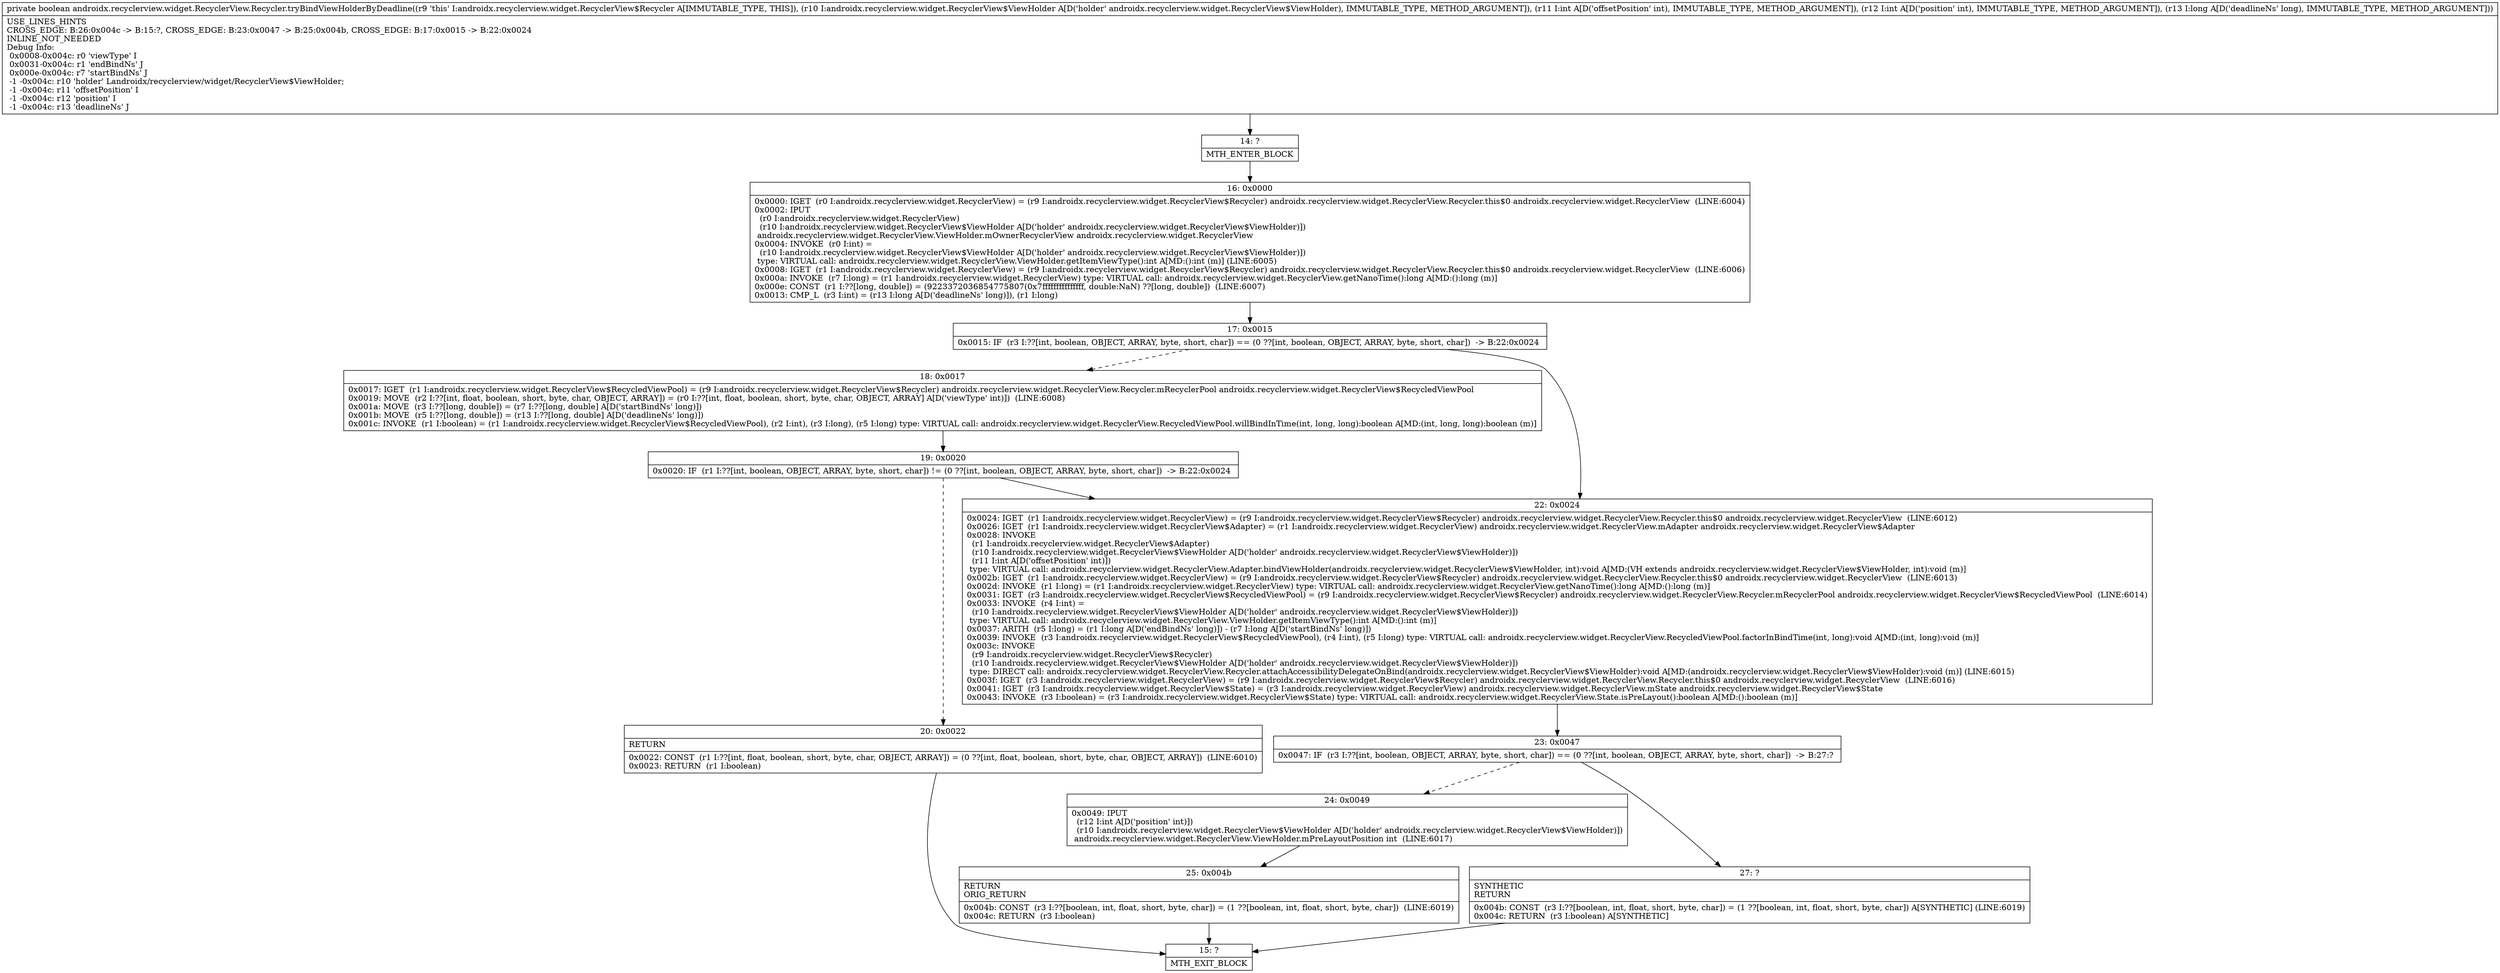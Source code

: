 digraph "CFG forandroidx.recyclerview.widget.RecyclerView.Recycler.tryBindViewHolderByDeadline(Landroidx\/recyclerview\/widget\/RecyclerView$ViewHolder;IIJ)Z" {
Node_14 [shape=record,label="{14\:\ ?|MTH_ENTER_BLOCK\l}"];
Node_16 [shape=record,label="{16\:\ 0x0000|0x0000: IGET  (r0 I:androidx.recyclerview.widget.RecyclerView) = (r9 I:androidx.recyclerview.widget.RecyclerView$Recycler) androidx.recyclerview.widget.RecyclerView.Recycler.this$0 androidx.recyclerview.widget.RecyclerView  (LINE:6004)\l0x0002: IPUT  \l  (r0 I:androidx.recyclerview.widget.RecyclerView)\l  (r10 I:androidx.recyclerview.widget.RecyclerView$ViewHolder A[D('holder' androidx.recyclerview.widget.RecyclerView$ViewHolder)])\l androidx.recyclerview.widget.RecyclerView.ViewHolder.mOwnerRecyclerView androidx.recyclerview.widget.RecyclerView \l0x0004: INVOKE  (r0 I:int) = \l  (r10 I:androidx.recyclerview.widget.RecyclerView$ViewHolder A[D('holder' androidx.recyclerview.widget.RecyclerView$ViewHolder)])\l type: VIRTUAL call: androidx.recyclerview.widget.RecyclerView.ViewHolder.getItemViewType():int A[MD:():int (m)] (LINE:6005)\l0x0008: IGET  (r1 I:androidx.recyclerview.widget.RecyclerView) = (r9 I:androidx.recyclerview.widget.RecyclerView$Recycler) androidx.recyclerview.widget.RecyclerView.Recycler.this$0 androidx.recyclerview.widget.RecyclerView  (LINE:6006)\l0x000a: INVOKE  (r7 I:long) = (r1 I:androidx.recyclerview.widget.RecyclerView) type: VIRTUAL call: androidx.recyclerview.widget.RecyclerView.getNanoTime():long A[MD:():long (m)]\l0x000e: CONST  (r1 I:??[long, double]) = (9223372036854775807(0x7fffffffffffffff, double:NaN) ??[long, double])  (LINE:6007)\l0x0013: CMP_L  (r3 I:int) = (r13 I:long A[D('deadlineNs' long)]), (r1 I:long) \l}"];
Node_17 [shape=record,label="{17\:\ 0x0015|0x0015: IF  (r3 I:??[int, boolean, OBJECT, ARRAY, byte, short, char]) == (0 ??[int, boolean, OBJECT, ARRAY, byte, short, char])  \-\> B:22:0x0024 \l}"];
Node_18 [shape=record,label="{18\:\ 0x0017|0x0017: IGET  (r1 I:androidx.recyclerview.widget.RecyclerView$RecycledViewPool) = (r9 I:androidx.recyclerview.widget.RecyclerView$Recycler) androidx.recyclerview.widget.RecyclerView.Recycler.mRecyclerPool androidx.recyclerview.widget.RecyclerView$RecycledViewPool \l0x0019: MOVE  (r2 I:??[int, float, boolean, short, byte, char, OBJECT, ARRAY]) = (r0 I:??[int, float, boolean, short, byte, char, OBJECT, ARRAY] A[D('viewType' int)])  (LINE:6008)\l0x001a: MOVE  (r3 I:??[long, double]) = (r7 I:??[long, double] A[D('startBindNs' long)]) \l0x001b: MOVE  (r5 I:??[long, double]) = (r13 I:??[long, double] A[D('deadlineNs' long)]) \l0x001c: INVOKE  (r1 I:boolean) = (r1 I:androidx.recyclerview.widget.RecyclerView$RecycledViewPool), (r2 I:int), (r3 I:long), (r5 I:long) type: VIRTUAL call: androidx.recyclerview.widget.RecyclerView.RecycledViewPool.willBindInTime(int, long, long):boolean A[MD:(int, long, long):boolean (m)]\l}"];
Node_19 [shape=record,label="{19\:\ 0x0020|0x0020: IF  (r1 I:??[int, boolean, OBJECT, ARRAY, byte, short, char]) != (0 ??[int, boolean, OBJECT, ARRAY, byte, short, char])  \-\> B:22:0x0024 \l}"];
Node_20 [shape=record,label="{20\:\ 0x0022|RETURN\l|0x0022: CONST  (r1 I:??[int, float, boolean, short, byte, char, OBJECT, ARRAY]) = (0 ??[int, float, boolean, short, byte, char, OBJECT, ARRAY])  (LINE:6010)\l0x0023: RETURN  (r1 I:boolean) \l}"];
Node_15 [shape=record,label="{15\:\ ?|MTH_EXIT_BLOCK\l}"];
Node_22 [shape=record,label="{22\:\ 0x0024|0x0024: IGET  (r1 I:androidx.recyclerview.widget.RecyclerView) = (r9 I:androidx.recyclerview.widget.RecyclerView$Recycler) androidx.recyclerview.widget.RecyclerView.Recycler.this$0 androidx.recyclerview.widget.RecyclerView  (LINE:6012)\l0x0026: IGET  (r1 I:androidx.recyclerview.widget.RecyclerView$Adapter) = (r1 I:androidx.recyclerview.widget.RecyclerView) androidx.recyclerview.widget.RecyclerView.mAdapter androidx.recyclerview.widget.RecyclerView$Adapter \l0x0028: INVOKE  \l  (r1 I:androidx.recyclerview.widget.RecyclerView$Adapter)\l  (r10 I:androidx.recyclerview.widget.RecyclerView$ViewHolder A[D('holder' androidx.recyclerview.widget.RecyclerView$ViewHolder)])\l  (r11 I:int A[D('offsetPosition' int)])\l type: VIRTUAL call: androidx.recyclerview.widget.RecyclerView.Adapter.bindViewHolder(androidx.recyclerview.widget.RecyclerView$ViewHolder, int):void A[MD:(VH extends androidx.recyclerview.widget.RecyclerView$ViewHolder, int):void (m)]\l0x002b: IGET  (r1 I:androidx.recyclerview.widget.RecyclerView) = (r9 I:androidx.recyclerview.widget.RecyclerView$Recycler) androidx.recyclerview.widget.RecyclerView.Recycler.this$0 androidx.recyclerview.widget.RecyclerView  (LINE:6013)\l0x002d: INVOKE  (r1 I:long) = (r1 I:androidx.recyclerview.widget.RecyclerView) type: VIRTUAL call: androidx.recyclerview.widget.RecyclerView.getNanoTime():long A[MD:():long (m)]\l0x0031: IGET  (r3 I:androidx.recyclerview.widget.RecyclerView$RecycledViewPool) = (r9 I:androidx.recyclerview.widget.RecyclerView$Recycler) androidx.recyclerview.widget.RecyclerView.Recycler.mRecyclerPool androidx.recyclerview.widget.RecyclerView$RecycledViewPool  (LINE:6014)\l0x0033: INVOKE  (r4 I:int) = \l  (r10 I:androidx.recyclerview.widget.RecyclerView$ViewHolder A[D('holder' androidx.recyclerview.widget.RecyclerView$ViewHolder)])\l type: VIRTUAL call: androidx.recyclerview.widget.RecyclerView.ViewHolder.getItemViewType():int A[MD:():int (m)]\l0x0037: ARITH  (r5 I:long) = (r1 I:long A[D('endBindNs' long)]) \- (r7 I:long A[D('startBindNs' long)]) \l0x0039: INVOKE  (r3 I:androidx.recyclerview.widget.RecyclerView$RecycledViewPool), (r4 I:int), (r5 I:long) type: VIRTUAL call: androidx.recyclerview.widget.RecyclerView.RecycledViewPool.factorInBindTime(int, long):void A[MD:(int, long):void (m)]\l0x003c: INVOKE  \l  (r9 I:androidx.recyclerview.widget.RecyclerView$Recycler)\l  (r10 I:androidx.recyclerview.widget.RecyclerView$ViewHolder A[D('holder' androidx.recyclerview.widget.RecyclerView$ViewHolder)])\l type: DIRECT call: androidx.recyclerview.widget.RecyclerView.Recycler.attachAccessibilityDelegateOnBind(androidx.recyclerview.widget.RecyclerView$ViewHolder):void A[MD:(androidx.recyclerview.widget.RecyclerView$ViewHolder):void (m)] (LINE:6015)\l0x003f: IGET  (r3 I:androidx.recyclerview.widget.RecyclerView) = (r9 I:androidx.recyclerview.widget.RecyclerView$Recycler) androidx.recyclerview.widget.RecyclerView.Recycler.this$0 androidx.recyclerview.widget.RecyclerView  (LINE:6016)\l0x0041: IGET  (r3 I:androidx.recyclerview.widget.RecyclerView$State) = (r3 I:androidx.recyclerview.widget.RecyclerView) androidx.recyclerview.widget.RecyclerView.mState androidx.recyclerview.widget.RecyclerView$State \l0x0043: INVOKE  (r3 I:boolean) = (r3 I:androidx.recyclerview.widget.RecyclerView$State) type: VIRTUAL call: androidx.recyclerview.widget.RecyclerView.State.isPreLayout():boolean A[MD:():boolean (m)]\l}"];
Node_23 [shape=record,label="{23\:\ 0x0047|0x0047: IF  (r3 I:??[int, boolean, OBJECT, ARRAY, byte, short, char]) == (0 ??[int, boolean, OBJECT, ARRAY, byte, short, char])  \-\> B:27:? \l}"];
Node_24 [shape=record,label="{24\:\ 0x0049|0x0049: IPUT  \l  (r12 I:int A[D('position' int)])\l  (r10 I:androidx.recyclerview.widget.RecyclerView$ViewHolder A[D('holder' androidx.recyclerview.widget.RecyclerView$ViewHolder)])\l androidx.recyclerview.widget.RecyclerView.ViewHolder.mPreLayoutPosition int  (LINE:6017)\l}"];
Node_25 [shape=record,label="{25\:\ 0x004b|RETURN\lORIG_RETURN\l|0x004b: CONST  (r3 I:??[boolean, int, float, short, byte, char]) = (1 ??[boolean, int, float, short, byte, char])  (LINE:6019)\l0x004c: RETURN  (r3 I:boolean) \l}"];
Node_27 [shape=record,label="{27\:\ ?|SYNTHETIC\lRETURN\l|0x004b: CONST  (r3 I:??[boolean, int, float, short, byte, char]) = (1 ??[boolean, int, float, short, byte, char]) A[SYNTHETIC] (LINE:6019)\l0x004c: RETURN  (r3 I:boolean) A[SYNTHETIC]\l}"];
MethodNode[shape=record,label="{private boolean androidx.recyclerview.widget.RecyclerView.Recycler.tryBindViewHolderByDeadline((r9 'this' I:androidx.recyclerview.widget.RecyclerView$Recycler A[IMMUTABLE_TYPE, THIS]), (r10 I:androidx.recyclerview.widget.RecyclerView$ViewHolder A[D('holder' androidx.recyclerview.widget.RecyclerView$ViewHolder), IMMUTABLE_TYPE, METHOD_ARGUMENT]), (r11 I:int A[D('offsetPosition' int), IMMUTABLE_TYPE, METHOD_ARGUMENT]), (r12 I:int A[D('position' int), IMMUTABLE_TYPE, METHOD_ARGUMENT]), (r13 I:long A[D('deadlineNs' long), IMMUTABLE_TYPE, METHOD_ARGUMENT]))  | USE_LINES_HINTS\lCROSS_EDGE: B:26:0x004c \-\> B:15:?, CROSS_EDGE: B:23:0x0047 \-\> B:25:0x004b, CROSS_EDGE: B:17:0x0015 \-\> B:22:0x0024\lINLINE_NOT_NEEDED\lDebug Info:\l  0x0008\-0x004c: r0 'viewType' I\l  0x0031\-0x004c: r1 'endBindNs' J\l  0x000e\-0x004c: r7 'startBindNs' J\l  \-1 \-0x004c: r10 'holder' Landroidx\/recyclerview\/widget\/RecyclerView$ViewHolder;\l  \-1 \-0x004c: r11 'offsetPosition' I\l  \-1 \-0x004c: r12 'position' I\l  \-1 \-0x004c: r13 'deadlineNs' J\l}"];
MethodNode -> Node_14;Node_14 -> Node_16;
Node_16 -> Node_17;
Node_17 -> Node_18[style=dashed];
Node_17 -> Node_22;
Node_18 -> Node_19;
Node_19 -> Node_20[style=dashed];
Node_19 -> Node_22;
Node_20 -> Node_15;
Node_22 -> Node_23;
Node_23 -> Node_24[style=dashed];
Node_23 -> Node_27;
Node_24 -> Node_25;
Node_25 -> Node_15;
Node_27 -> Node_15;
}

